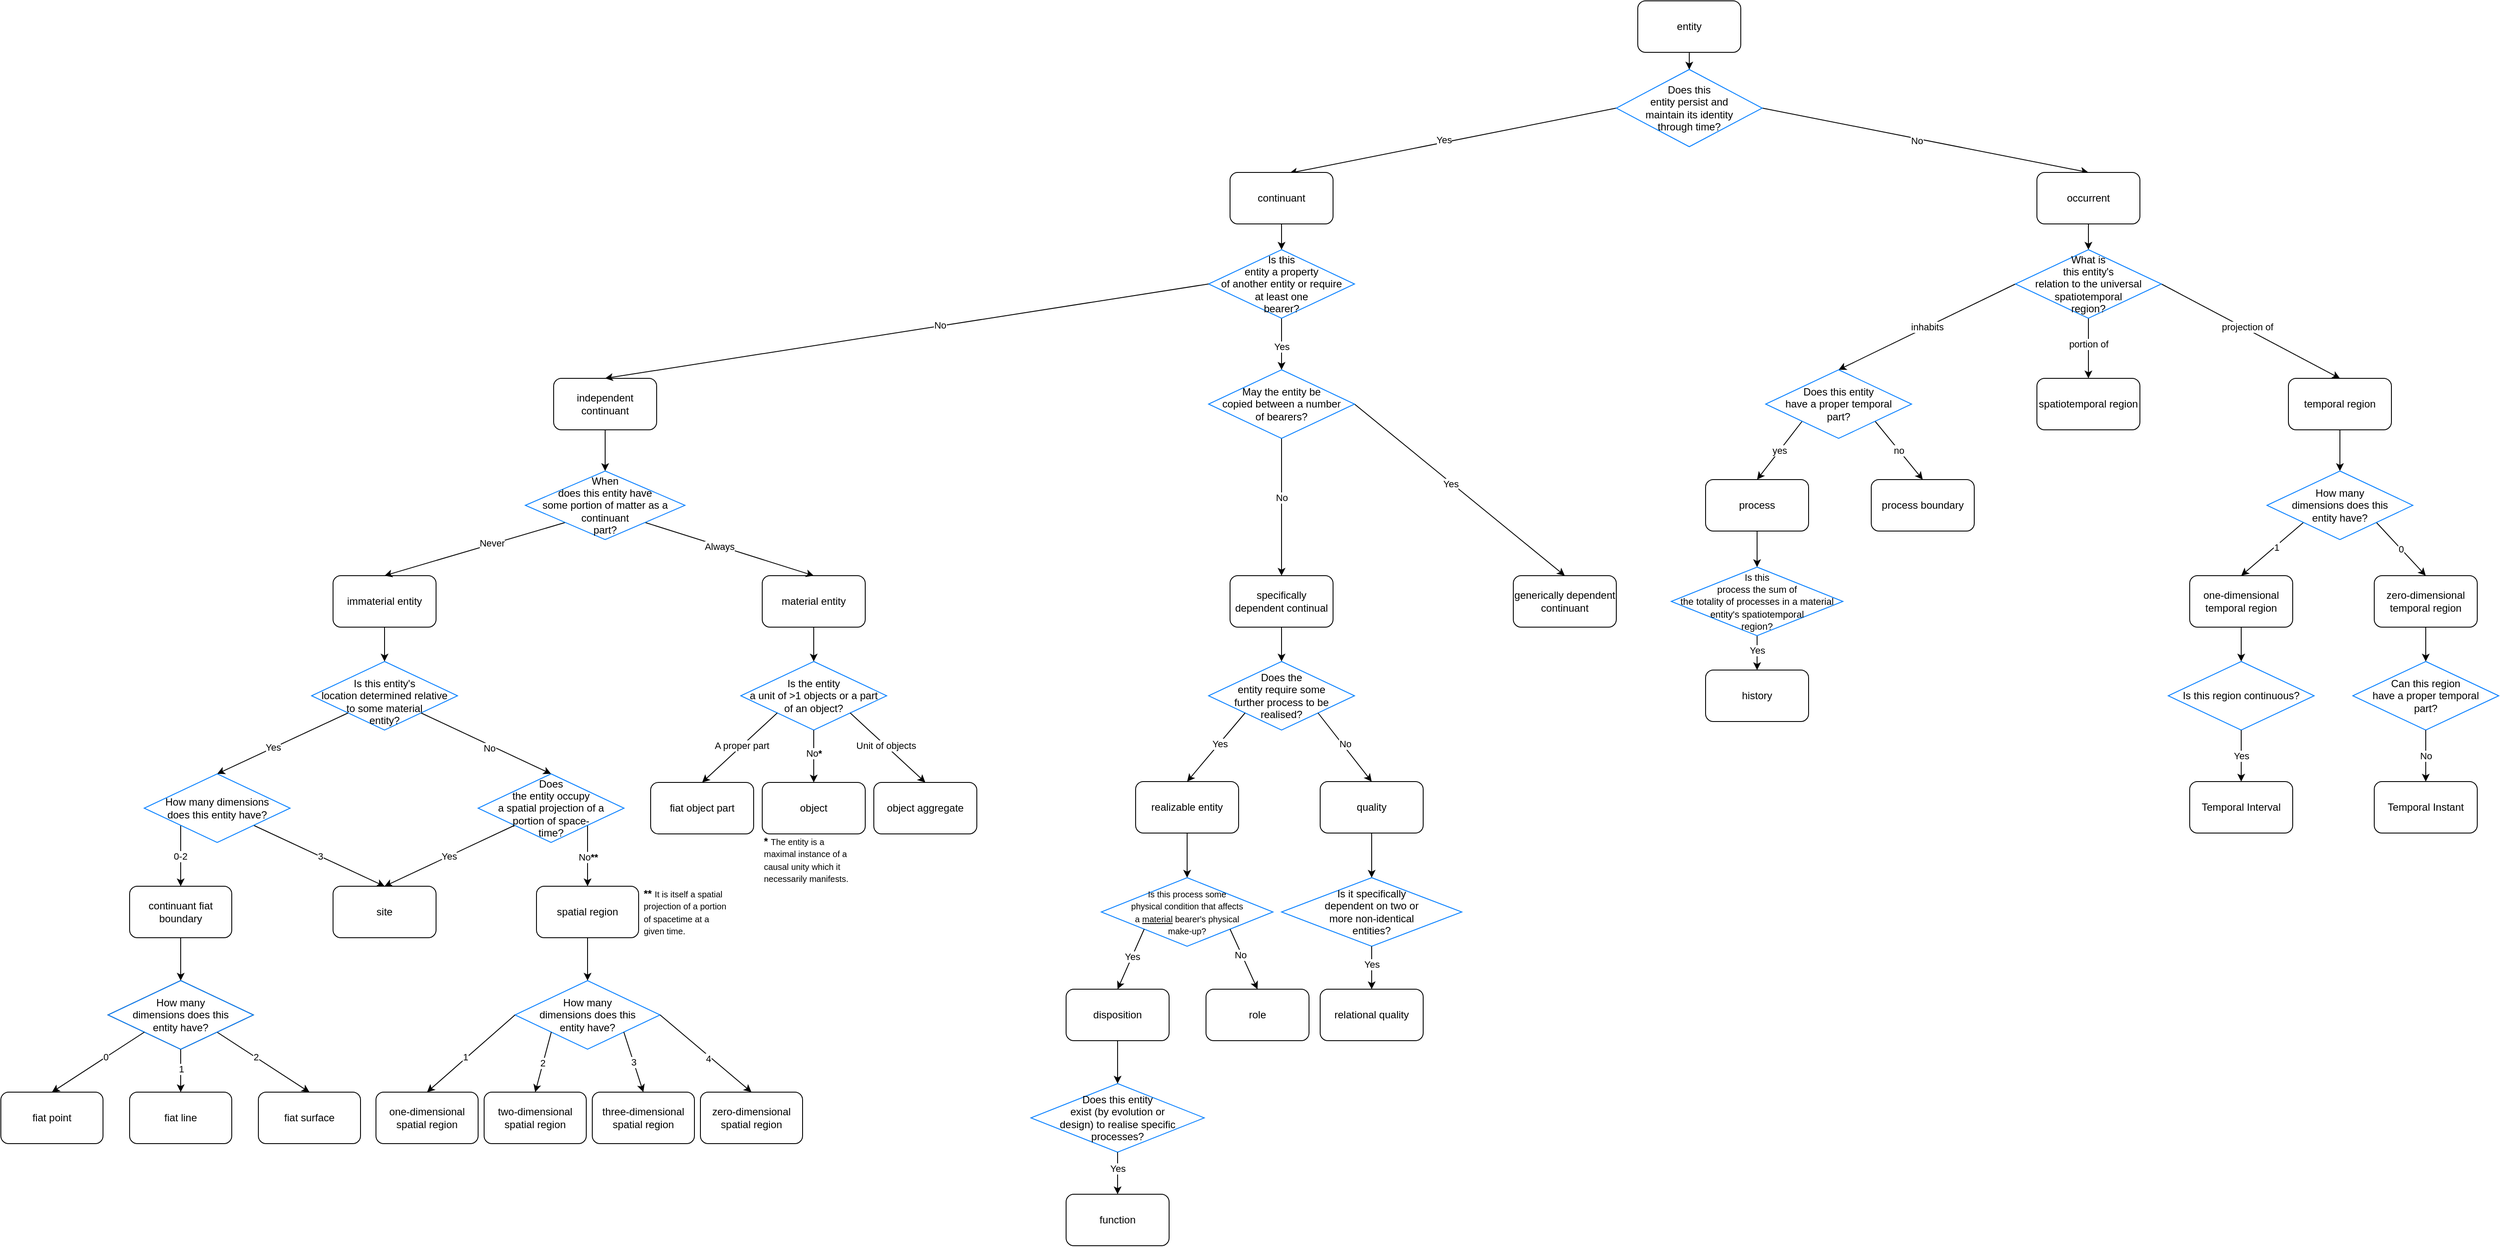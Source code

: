 <mxfile version="14.6.3" type="device"><diagram id="ZpSXVwY4Fpyx30kcCnn2" name="new"><mxGraphModel dx="2242" dy="581" grid="1" gridSize="10" guides="1" tooltips="1" connect="1" arrows="1" fold="1" page="1" pageScale="1" pageWidth="850" pageHeight="1100" math="0" shadow="0"><root><mxCell id="0"/><mxCell id="1" parent="0"/><mxCell id="SgxLUe1fFd-I8KDMhxSj-25" value="Can this region&lt;br&gt;have a proper temporal&lt;br&gt;part?" style="rhombus;whiteSpace=wrap;html=1;strokeColor=#007FFF;" vertex="1" parent="1"><mxGeometry x="1603" y="790" width="170" height="80" as="geometry"/></mxCell><mxCell id="SgxLUe1fFd-I8KDMhxSj-24" value="Is this region continuous?" style="rhombus;whiteSpace=wrap;html=1;strokeColor=#007FFF;" vertex="1" parent="1"><mxGeometry x="1388" y="790" width="170" height="80" as="geometry"/></mxCell><mxCell id="7tf9QUAhqpp5ZMHyf5yW-3" style="edgeStyle=orthogonalEdgeStyle;rounded=0;orthogonalLoop=1;jettySize=auto;html=1;exitX=0.5;exitY=1;exitDx=0;exitDy=0;" parent="1" source="7tf9QUAhqpp5ZMHyf5yW-1" target="7tf9QUAhqpp5ZMHyf5yW-2" edge="1"><mxGeometry relative="1" as="geometry"/></mxCell><mxCell id="7tf9QUAhqpp5ZMHyf5yW-1" value="entity" style="rounded=1;whiteSpace=wrap;html=1;" parent="1" vertex="1"><mxGeometry x="770" y="20" width="120" height="60" as="geometry"/></mxCell><mxCell id="7tf9QUAhqpp5ZMHyf5yW-6" style="rounded=0;orthogonalLoop=1;jettySize=auto;html=1;exitX=0;exitY=0.5;exitDx=0;exitDy=0;entryX=0.578;entryY=0.013;entryDx=0;entryDy=0;entryPerimeter=0;" parent="1" source="7tf9QUAhqpp5ZMHyf5yW-2" target="7tf9QUAhqpp5ZMHyf5yW-4" edge="1"><mxGeometry relative="1" as="geometry"/></mxCell><mxCell id="hiO9VmSxXJZ0S8sMKiFD-1" value="Yes" style="edgeLabel;html=1;align=center;verticalAlign=middle;resizable=0;points=[];" parent="7tf9QUAhqpp5ZMHyf5yW-6" vertex="1" connectable="0"><mxGeometry x="0.053" y="-3" relative="1" as="geometry"><mxPoint as="offset"/></mxGeometry></mxCell><mxCell id="7tf9QUAhqpp5ZMHyf5yW-7" style="rounded=0;orthogonalLoop=1;jettySize=auto;html=1;exitX=1;exitY=0.5;exitDx=0;exitDy=0;entryX=0.5;entryY=0;entryDx=0;entryDy=0;" parent="1" source="7tf9QUAhqpp5ZMHyf5yW-2" target="7tf9QUAhqpp5ZMHyf5yW-5" edge="1"><mxGeometry relative="1" as="geometry"/></mxCell><mxCell id="hiO9VmSxXJZ0S8sMKiFD-2" value="No" style="edgeLabel;html=1;align=center;verticalAlign=middle;resizable=0;points=[];" parent="7tf9QUAhqpp5ZMHyf5yW-7" vertex="1" connectable="0"><mxGeometry x="-0.11" relative="1" as="geometry"><mxPoint x="11" y="4" as="offset"/></mxGeometry></mxCell><mxCell id="7tf9QUAhqpp5ZMHyf5yW-2" value="&lt;font&gt;&lt;font style=&quot;font-size: 12px&quot;&gt;Does this &lt;br&gt;entity persist and &lt;br&gt;maintain its identity &lt;br&gt;through time?&lt;/font&gt;&lt;br&gt;&lt;/font&gt;" style="rhombus;whiteSpace=wrap;html=1;strokeColor=#007FFF;" parent="1" vertex="1"><mxGeometry x="745" y="100" width="170" height="90" as="geometry"/></mxCell><mxCell id="7tf9QUAhqpp5ZMHyf5yW-10" style="edgeStyle=none;rounded=0;orthogonalLoop=1;jettySize=auto;html=1;exitX=0.5;exitY=1;exitDx=0;exitDy=0;entryX=0.5;entryY=0;entryDx=0;entryDy=0;" parent="1" source="7tf9QUAhqpp5ZMHyf5yW-4" target="7tf9QUAhqpp5ZMHyf5yW-9" edge="1"><mxGeometry relative="1" as="geometry"/></mxCell><mxCell id="7tf9QUAhqpp5ZMHyf5yW-4" value="continuant" style="rounded=1;whiteSpace=wrap;html=1;" parent="1" vertex="1"><mxGeometry x="295" y="220" width="120" height="60" as="geometry"/></mxCell><mxCell id="7tf9QUAhqpp5ZMHyf5yW-12" style="edgeStyle=none;rounded=0;orthogonalLoop=1;jettySize=auto;html=1;exitX=0.5;exitY=1;exitDx=0;exitDy=0;" parent="1" source="7tf9QUAhqpp5ZMHyf5yW-5" target="7tf9QUAhqpp5ZMHyf5yW-11" edge="1"><mxGeometry relative="1" as="geometry"/></mxCell><mxCell id="7tf9QUAhqpp5ZMHyf5yW-5" value="occurrent" style="rounded=1;whiteSpace=wrap;html=1;" parent="1" vertex="1"><mxGeometry x="1235" y="220" width="120" height="60" as="geometry"/></mxCell><mxCell id="7tf9QUAhqpp5ZMHyf5yW-8" value="generically dependent continuant" style="rounded=1;whiteSpace=wrap;html=1;" parent="1" vertex="1"><mxGeometry x="625" y="690" width="120" height="60" as="geometry"/></mxCell><mxCell id="7tf9QUAhqpp5ZMHyf5yW-15" style="edgeStyle=none;rounded=0;orthogonalLoop=1;jettySize=auto;html=1;exitX=1;exitY=0.5;exitDx=0;exitDy=0;entryX=0.5;entryY=0;entryDx=0;entryDy=0;" parent="1" source="hiO9VmSxXJZ0S8sMKiFD-8" target="7tf9QUAhqpp5ZMHyf5yW-8" edge="1"><mxGeometry relative="1" as="geometry"/></mxCell><mxCell id="hiO9VmSxXJZ0S8sMKiFD-12" value="Yes" style="edgeLabel;html=1;align=center;verticalAlign=middle;resizable=0;points=[];" parent="7tf9QUAhqpp5ZMHyf5yW-15" vertex="1" connectable="0"><mxGeometry x="-0.08" y="-1" relative="1" as="geometry"><mxPoint as="offset"/></mxGeometry></mxCell><mxCell id="7tf9QUAhqpp5ZMHyf5yW-17" style="edgeStyle=none;rounded=0;orthogonalLoop=1;jettySize=auto;html=1;exitX=0.5;exitY=1;exitDx=0;exitDy=0;" parent="1" source="7tf9QUAhqpp5ZMHyf5yW-9" target="hiO9VmSxXJZ0S8sMKiFD-8" edge="1"><mxGeometry relative="1" as="geometry"><mxPoint x="90" y="400" as="sourcePoint"/></mxGeometry></mxCell><mxCell id="hiO9VmSxXJZ0S8sMKiFD-11" value="Yes" style="edgeLabel;html=1;align=center;verticalAlign=middle;resizable=0;points=[];" parent="7tf9QUAhqpp5ZMHyf5yW-17" vertex="1" connectable="0"><mxGeometry x="-0.262" y="3" relative="1" as="geometry"><mxPoint x="-3" y="11" as="offset"/></mxGeometry></mxCell><mxCell id="7tf9QUAhqpp5ZMHyf5yW-9" value="Is this&lt;br&gt;entity a property&lt;br&gt;of another&amp;nbsp;entity or require&lt;br&gt;at least one&lt;br&gt;bearer?" style="rhombus;whiteSpace=wrap;html=1;strokeColor=#007FFF;" parent="1" vertex="1"><mxGeometry x="270" y="310" width="170" height="80" as="geometry"/></mxCell><mxCell id="7tf9QUAhqpp5ZMHyf5yW-90" value="inhabits" style="edgeStyle=none;rounded=0;orthogonalLoop=1;jettySize=auto;html=1;entryX=0.5;entryY=0;entryDx=0;entryDy=0;exitX=0;exitY=0.5;exitDx=0;exitDy=0;" parent="1" source="7tf9QUAhqpp5ZMHyf5yW-11" target="SgxLUe1fFd-I8KDMhxSj-47" edge="1"><mxGeometry relative="1" as="geometry"><mxPoint x="1226" y="370" as="sourcePoint"/></mxGeometry></mxCell><mxCell id="7tf9QUAhqpp5ZMHyf5yW-91" value="no" style="edgeStyle=none;rounded=0;orthogonalLoop=1;jettySize=auto;html=1;entryX=0.5;entryY=0;entryDx=0;entryDy=0;exitX=1;exitY=1;exitDx=0;exitDy=0;" parent="1" source="SgxLUe1fFd-I8KDMhxSj-47" target="7tf9QUAhqpp5ZMHyf5yW-87" edge="1"><mxGeometry relative="1" as="geometry"/></mxCell><mxCell id="7tf9QUAhqpp5ZMHyf5yW-92" value="portion of" style="edgeStyle=none;rounded=0;orthogonalLoop=1;jettySize=auto;html=1;entryX=0.5;entryY=0;entryDx=0;entryDy=0;exitX=0.5;exitY=1;exitDx=0;exitDy=0;" parent="1" edge="1"><mxGeometry x="-0.143" relative="1" as="geometry"><mxPoint x="1295" y="390" as="sourcePoint"/><mxPoint x="1295" y="460" as="targetPoint"/><mxPoint as="offset"/></mxGeometry></mxCell><mxCell id="7tf9QUAhqpp5ZMHyf5yW-93" value="projection of" style="edgeStyle=none;rounded=0;orthogonalLoop=1;jettySize=auto;html=1;entryX=0.5;entryY=0;entryDx=0;entryDy=0;exitX=1;exitY=0.5;exitDx=0;exitDy=0;" parent="1" source="7tf9QUAhqpp5ZMHyf5yW-11" target="7tf9QUAhqpp5ZMHyf5yW-89" edge="1"><mxGeometry x="-0.05" y="3" relative="1" as="geometry"><mxPoint as="offset"/></mxGeometry></mxCell><mxCell id="7tf9QUAhqpp5ZMHyf5yW-11" value="What is&lt;br&gt;this entity's&lt;br&gt;relation to the universal&lt;br&gt;spatiotemporal&lt;br&gt;region?" style="rhombus;whiteSpace=wrap;html=1;strokeColor=#007FFF;" parent="1" vertex="1"><mxGeometry x="1210" y="310" width="170" height="80" as="geometry"/></mxCell><mxCell id="7tf9QUAhqpp5ZMHyf5yW-95" style="edgeStyle=none;rounded=0;orthogonalLoop=1;jettySize=auto;html=1;exitX=0.5;exitY=1;exitDx=0;exitDy=0;entryX=0.5;entryY=0;entryDx=0;entryDy=0;" parent="1" source="7tf9QUAhqpp5ZMHyf5yW-86" target="7tf9QUAhqpp5ZMHyf5yW-94" edge="1"><mxGeometry relative="1" as="geometry"/></mxCell><mxCell id="7tf9QUAhqpp5ZMHyf5yW-86" value="process" style="rounded=1;whiteSpace=wrap;html=1;" parent="1" vertex="1"><mxGeometry x="849" y="578" width="120" height="60" as="geometry"/></mxCell><mxCell id="7tf9QUAhqpp5ZMHyf5yW-87" value="process boundary" style="rounded=1;whiteSpace=wrap;html=1;" parent="1" vertex="1"><mxGeometry x="1042" y="578" width="120" height="60" as="geometry"/></mxCell><mxCell id="7tf9QUAhqpp5ZMHyf5yW-88" value="spatiotemporal region" style="rounded=1;whiteSpace=wrap;html=1;" parent="1" vertex="1"><mxGeometry x="1235" y="460" width="120" height="60" as="geometry"/></mxCell><mxCell id="7tf9QUAhqpp5ZMHyf5yW-101" style="edgeStyle=none;rounded=0;orthogonalLoop=1;jettySize=auto;html=1;exitX=0.5;exitY=1;exitDx=0;exitDy=0;" parent="1" source="7tf9QUAhqpp5ZMHyf5yW-89" target="7tf9QUAhqpp5ZMHyf5yW-100" edge="1"><mxGeometry relative="1" as="geometry"/></mxCell><mxCell id="7tf9QUAhqpp5ZMHyf5yW-89" value="temporal region" style="rounded=1;whiteSpace=wrap;html=1;" parent="1" vertex="1"><mxGeometry x="1528" y="460" width="120" height="60" as="geometry"/></mxCell><mxCell id="7tf9QUAhqpp5ZMHyf5yW-98" style="edgeStyle=none;rounded=0;orthogonalLoop=1;jettySize=auto;html=1;exitX=0.5;exitY=1;exitDx=0;exitDy=0;entryX=0.5;entryY=0;entryDx=0;entryDy=0;" parent="1" source="7tf9QUAhqpp5ZMHyf5yW-94" target="7tf9QUAhqpp5ZMHyf5yW-96" edge="1"><mxGeometry relative="1" as="geometry"><mxPoint x="909" y="776" as="sourcePoint"/><Array as="points"/></mxGeometry></mxCell><mxCell id="SgxLUe1fFd-I8KDMhxSj-45" value="Yes" style="edgeLabel;html=1;align=center;verticalAlign=middle;resizable=0;points=[];" vertex="1" connectable="0" parent="7tf9QUAhqpp5ZMHyf5yW-98"><mxGeometry x="0.336" y="2" relative="1" as="geometry"><mxPoint x="-2" y="-10" as="offset"/></mxGeometry></mxCell><mxCell id="7tf9QUAhqpp5ZMHyf5yW-94" value="&lt;font style=&quot;font-size: 11px&quot;&gt;Is this&lt;br&gt;process the sum of&lt;br&gt;the totality of processes in a material entity's spatiotemporal&lt;br&gt;region?&lt;/font&gt;" style="rhombus;whiteSpace=wrap;html=1;strokeColor=#007FFF;" parent="1" vertex="1"><mxGeometry x="809" y="680" width="200" height="80" as="geometry"/></mxCell><mxCell id="7tf9QUAhqpp5ZMHyf5yW-96" value="history" style="rounded=1;whiteSpace=wrap;html=1;" parent="1" vertex="1"><mxGeometry x="849" y="800" width="120" height="60" as="geometry"/></mxCell><mxCell id="7tf9QUAhqpp5ZMHyf5yW-104" style="edgeStyle=none;rounded=0;orthogonalLoop=1;jettySize=auto;html=1;exitX=0;exitY=1;exitDx=0;exitDy=0;entryX=0.5;entryY=0;entryDx=0;entryDy=0;" parent="1" source="7tf9QUAhqpp5ZMHyf5yW-100" target="7tf9QUAhqpp5ZMHyf5yW-102" edge="1"><mxGeometry relative="1" as="geometry"><mxPoint x="1545.5" y="650" as="sourcePoint"/></mxGeometry></mxCell><mxCell id="SgxLUe1fFd-I8KDMhxSj-46" value="1" style="edgeLabel;html=1;align=center;verticalAlign=middle;resizable=0;points=[];" vertex="1" connectable="0" parent="7tf9QUAhqpp5ZMHyf5yW-104"><mxGeometry x="-0.104" y="1" relative="1" as="geometry"><mxPoint as="offset"/></mxGeometry></mxCell><mxCell id="7tf9QUAhqpp5ZMHyf5yW-105" value="0" style="edgeStyle=none;rounded=0;orthogonalLoop=1;jettySize=auto;html=1;exitX=1;exitY=1;exitDx=0;exitDy=0;entryX=0.5;entryY=0;entryDx=0;entryDy=0;" parent="1" source="7tf9QUAhqpp5ZMHyf5yW-100" target="7tf9QUAhqpp5ZMHyf5yW-103" edge="1"><mxGeometry relative="1" as="geometry"><mxPoint x="1630.5" y="650" as="sourcePoint"/></mxGeometry></mxCell><mxCell id="7tf9QUAhqpp5ZMHyf5yW-100" value="&lt;span&gt;How many&lt;/span&gt;&lt;br&gt;&lt;span&gt;dimensions does this&lt;/span&gt;&lt;br&gt;&lt;span&gt;entity have?&lt;/span&gt;" style="rhombus;whiteSpace=wrap;html=1;strokeColor=#007FFF;" parent="1" vertex="1"><mxGeometry x="1503" y="568" width="170" height="80" as="geometry"/></mxCell><mxCell id="SgxLUe1fFd-I8KDMhxSj-17" value="" style="edgeStyle=orthogonalEdgeStyle;rounded=0;orthogonalLoop=1;jettySize=auto;html=1;" edge="1" parent="1" source="7tf9QUAhqpp5ZMHyf5yW-102" target="SgxLUe1fFd-I8KDMhxSj-24"><mxGeometry relative="1" as="geometry"><mxPoint x="1415" y="820" as="targetPoint"/></mxGeometry></mxCell><mxCell id="7tf9QUAhqpp5ZMHyf5yW-102" value="one-dimensional temporal region" style="rounded=1;whiteSpace=wrap;html=1;" parent="1" vertex="1"><mxGeometry x="1413" y="690" width="120" height="60" as="geometry"/></mxCell><mxCell id="SgxLUe1fFd-I8KDMhxSj-21" value="" style="edgeStyle=orthogonalEdgeStyle;rounded=0;orthogonalLoop=1;jettySize=auto;html=1;entryX=0.5;entryY=0;entryDx=0;entryDy=0;" edge="1" parent="1" source="7tf9QUAhqpp5ZMHyf5yW-103" target="SgxLUe1fFd-I8KDMhxSj-25"><mxGeometry relative="1" as="geometry"><mxPoint x="1688" y="820" as="targetPoint"/></mxGeometry></mxCell><mxCell id="7tf9QUAhqpp5ZMHyf5yW-103" value="zero-dimensional temporal region" style="rounded=1;whiteSpace=wrap;html=1;" parent="1" vertex="1"><mxGeometry x="1628" y="690" width="120" height="60" as="geometry"/></mxCell><mxCell id="hiO9VmSxXJZ0S8sMKiFD-5" value="" style="group" parent="1" vertex="1" connectable="0"><mxGeometry x="-1130" y="460" width="1130" height="872" as="geometry"/></mxCell><mxCell id="7tf9QUAhqpp5ZMHyf5yW-13" value="independent continuant" style="rounded=1;whiteSpace=wrap;html=1;" parent="hiO9VmSxXJZ0S8sMKiFD-5" vertex="1"><mxGeometry x="637" width="120" height="60" as="geometry"/></mxCell><mxCell id="7tf9QUAhqpp5ZMHyf5yW-18" value="immaterial entity" style="rounded=1;whiteSpace=wrap;html=1;" parent="hiO9VmSxXJZ0S8sMKiFD-5" vertex="1"><mxGeometry x="380" y="230" width="120" height="60" as="geometry"/></mxCell><mxCell id="7tf9QUAhqpp5ZMHyf5yW-19" value="material entity" style="rounded=1;whiteSpace=wrap;html=1;" parent="hiO9VmSxXJZ0S8sMKiFD-5" vertex="1"><mxGeometry x="880" y="230" width="120" height="60" as="geometry"/></mxCell><mxCell id="7tf9QUAhqpp5ZMHyf5yW-22" style="edgeStyle=none;rounded=0;orthogonalLoop=1;jettySize=auto;html=1;exitX=0;exitY=1;exitDx=0;exitDy=0;entryX=0.5;entryY=0;entryDx=0;entryDy=0;" parent="hiO9VmSxXJZ0S8sMKiFD-5" source="7tf9QUAhqpp5ZMHyf5yW-20" target="7tf9QUAhqpp5ZMHyf5yW-18" edge="1"><mxGeometry relative="1" as="geometry"><mxPoint x="650.5" y="190" as="sourcePoint"/></mxGeometry></mxCell><mxCell id="SgxLUe1fFd-I8KDMhxSj-9" value="Never" style="edgeLabel;html=1;align=center;verticalAlign=middle;resizable=0;points=[];" vertex="1" connectable="0" parent="7tf9QUAhqpp5ZMHyf5yW-22"><mxGeometry x="-0.189" y="-1" relative="1" as="geometry"><mxPoint as="offset"/></mxGeometry></mxCell><mxCell id="7tf9QUAhqpp5ZMHyf5yW-23" style="edgeStyle=none;rounded=0;orthogonalLoop=1;jettySize=auto;html=1;exitX=1;exitY=1;exitDx=0;exitDy=0;entryX=0.5;entryY=0;entryDx=0;entryDy=0;" parent="hiO9VmSxXJZ0S8sMKiFD-5" source="7tf9QUAhqpp5ZMHyf5yW-20" target="7tf9QUAhqpp5ZMHyf5yW-19" edge="1"><mxGeometry relative="1" as="geometry"><mxPoint x="743.5" y="190" as="sourcePoint"/></mxGeometry></mxCell><mxCell id="SgxLUe1fFd-I8KDMhxSj-10" value="Always" style="edgeLabel;html=1;align=center;verticalAlign=middle;resizable=0;points=[];" vertex="1" connectable="0" parent="7tf9QUAhqpp5ZMHyf5yW-23"><mxGeometry x="-0.146" y="-1" relative="1" as="geometry"><mxPoint x="3" as="offset"/></mxGeometry></mxCell><mxCell id="7tf9QUAhqpp5ZMHyf5yW-20" value="&lt;span&gt;When&lt;br&gt;does&amp;nbsp;&lt;/span&gt;&lt;span&gt;this entity have&lt;/span&gt;&lt;br&gt;&lt;span&gt;some portion of&amp;nbsp;matter as a&lt;/span&gt;&lt;br&gt;&lt;span&gt;continuant&lt;/span&gt;&lt;br&gt;&lt;span&gt;part?&lt;/span&gt;" style="rhombus;whiteSpace=wrap;html=1;strokeColor=#007FFF;" parent="hiO9VmSxXJZ0S8sMKiFD-5" vertex="1"><mxGeometry x="604" y="108" width="186" height="80" as="geometry"/></mxCell><mxCell id="7tf9QUAhqpp5ZMHyf5yW-21" style="edgeStyle=none;rounded=0;orthogonalLoop=1;jettySize=auto;html=1;exitX=0.5;exitY=1;exitDx=0;exitDy=0;entryX=0.5;entryY=0;entryDx=0;entryDy=0;" parent="hiO9VmSxXJZ0S8sMKiFD-5" source="7tf9QUAhqpp5ZMHyf5yW-13" target="7tf9QUAhqpp5ZMHyf5yW-20" edge="1"><mxGeometry relative="1" as="geometry"/></mxCell><mxCell id="7tf9QUAhqpp5ZMHyf5yW-30" value="&lt;font&gt;&lt;font style=&quot;font-size: 6px&quot;&gt;&lt;br&gt;&lt;/font&gt;&lt;font style=&quot;font-size: 12px&quot;&gt;Is this entity's&lt;br&gt;location determined relative&lt;br&gt;to some material&lt;br&gt;entity?&lt;/font&gt;&lt;/font&gt;" style="rhombus;whiteSpace=wrap;html=1;strokeColor=#007FFF;" parent="hiO9VmSxXJZ0S8sMKiFD-5" vertex="1"><mxGeometry x="355" y="330" width="170" height="80" as="geometry"/></mxCell><mxCell id="7tf9QUAhqpp5ZMHyf5yW-31" style="edgeStyle=none;rounded=0;orthogonalLoop=1;jettySize=auto;html=1;exitX=0.5;exitY=1;exitDx=0;exitDy=0;entryX=0.5;entryY=0;entryDx=0;entryDy=0;" parent="hiO9VmSxXJZ0S8sMKiFD-5" source="7tf9QUAhqpp5ZMHyf5yW-18" target="7tf9QUAhqpp5ZMHyf5yW-30" edge="1"><mxGeometry relative="1" as="geometry"/></mxCell><mxCell id="7tf9QUAhqpp5ZMHyf5yW-32" value="continuant fiat boundary" style="rounded=1;whiteSpace=wrap;html=1;" parent="hiO9VmSxXJZ0S8sMKiFD-5" vertex="1"><mxGeometry x="143" y="592" width="119" height="60" as="geometry"/></mxCell><mxCell id="7tf9QUAhqpp5ZMHyf5yW-35" style="edgeStyle=none;rounded=0;orthogonalLoop=1;jettySize=auto;html=1;exitX=0;exitY=1;exitDx=0;exitDy=0;entryX=0.5;entryY=0;entryDx=0;entryDy=0;" parent="hiO9VmSxXJZ0S8sMKiFD-5" source="7tf9QUAhqpp5ZMHyf5yW-30" target="SgxLUe1fFd-I8KDMhxSj-28" edge="1"><mxGeometry relative="1" as="geometry"><mxPoint x="280" y="460" as="targetPoint"/></mxGeometry></mxCell><mxCell id="SgxLUe1fFd-I8KDMhxSj-27" value="Yes" style="edgeLabel;html=1;align=center;verticalAlign=middle;resizable=0;points=[];" vertex="1" connectable="0" parent="7tf9QUAhqpp5ZMHyf5yW-35"><mxGeometry x="-0.809" relative="1" as="geometry"><mxPoint x="-73" y="33" as="offset"/></mxGeometry></mxCell><mxCell id="7tf9QUAhqpp5ZMHyf5yW-33" value="site" style="rounded=1;whiteSpace=wrap;html=1;" parent="hiO9VmSxXJZ0S8sMKiFD-5" vertex="1"><mxGeometry x="380" y="592" width="120" height="60" as="geometry"/></mxCell><mxCell id="7tf9QUAhqpp5ZMHyf5yW-36" style="edgeStyle=none;rounded=0;orthogonalLoop=1;jettySize=auto;html=1;exitX=1;exitY=1;exitDx=0;exitDy=0;entryX=0.5;entryY=0;entryDx=0;entryDy=0;" parent="hiO9VmSxXJZ0S8sMKiFD-5" source="SgxLUe1fFd-I8KDMhxSj-28" target="7tf9QUAhqpp5ZMHyf5yW-33" edge="1"><mxGeometry relative="1" as="geometry"/></mxCell><mxCell id="SgxLUe1fFd-I8KDMhxSj-34" value="3" style="edgeLabel;html=1;align=center;verticalAlign=middle;resizable=0;points=[];" vertex="1" connectable="0" parent="7tf9QUAhqpp5ZMHyf5yW-36"><mxGeometry x="0.059" y="-1" relative="1" as="geometry"><mxPoint x="-3" y="-3" as="offset"/></mxGeometry></mxCell><mxCell id="7tf9QUAhqpp5ZMHyf5yW-34" value="spatial region" style="rounded=1;whiteSpace=wrap;html=1;" parent="hiO9VmSxXJZ0S8sMKiFD-5" vertex="1"><mxGeometry x="617" y="592" width="119" height="60" as="geometry"/></mxCell><mxCell id="7tf9QUAhqpp5ZMHyf5yW-37" style="edgeStyle=none;rounded=0;orthogonalLoop=1;jettySize=auto;html=1;exitX=1;exitY=1;exitDx=0;exitDy=0;entryX=0.5;entryY=0;entryDx=0;entryDy=0;" parent="hiO9VmSxXJZ0S8sMKiFD-5" source="7tf9QUAhqpp5ZMHyf5yW-30" target="SgxLUe1fFd-I8KDMhxSj-30" edge="1"><mxGeometry relative="1" as="geometry"/></mxCell><mxCell id="SgxLUe1fFd-I8KDMhxSj-26" value="No" style="edgeLabel;html=1;align=center;verticalAlign=middle;resizable=0;points=[];" vertex="1" connectable="0" parent="7tf9QUAhqpp5ZMHyf5yW-37"><mxGeometry x="-0.152" y="3" relative="1" as="geometry"><mxPoint x="14" y="13" as="offset"/></mxGeometry></mxCell><mxCell id="7tf9QUAhqpp5ZMHyf5yW-38" value="" style="rhombus;whiteSpace=wrap;html=1;" parent="hiO9VmSxXJZ0S8sMKiFD-5" vertex="1"><mxGeometry x="118" y="702" width="169" height="80" as="geometry"/></mxCell><mxCell id="7tf9QUAhqpp5ZMHyf5yW-39" style="edgeStyle=none;rounded=0;orthogonalLoop=1;jettySize=auto;html=1;exitX=0.5;exitY=1;exitDx=0;exitDy=0;entryX=0.5;entryY=0;entryDx=0;entryDy=0;" parent="hiO9VmSxXJZ0S8sMKiFD-5" source="7tf9QUAhqpp5ZMHyf5yW-32" target="7tf9QUAhqpp5ZMHyf5yW-38" edge="1"><mxGeometry relative="1" as="geometry"/></mxCell><mxCell id="7tf9QUAhqpp5ZMHyf5yW-41" value="fiat line" style="rounded=1;whiteSpace=wrap;html=1;" parent="hiO9VmSxXJZ0S8sMKiFD-5" vertex="1"><mxGeometry x="143" y="832" width="119" height="60" as="geometry"/></mxCell><mxCell id="7tf9QUAhqpp5ZMHyf5yW-44" style="edgeStyle=none;rounded=0;orthogonalLoop=1;jettySize=auto;html=1;exitX=0.5;exitY=1;exitDx=0;exitDy=0;entryX=0.5;entryY=0;entryDx=0;entryDy=0;" parent="hiO9VmSxXJZ0S8sMKiFD-5" source="7tf9QUAhqpp5ZMHyf5yW-38" target="7tf9QUAhqpp5ZMHyf5yW-41" edge="1"><mxGeometry relative="1" as="geometry"/></mxCell><mxCell id="SgxLUe1fFd-I8KDMhxSj-43" value="1" style="edgeLabel;html=1;align=center;verticalAlign=middle;resizable=0;points=[];" vertex="1" connectable="0" parent="7tf9QUAhqpp5ZMHyf5yW-44"><mxGeometry x="-0.088" relative="1" as="geometry"><mxPoint as="offset"/></mxGeometry></mxCell><mxCell id="7tf9QUAhqpp5ZMHyf5yW-42" value="fiat surface" style="rounded=1;whiteSpace=wrap;html=1;" parent="hiO9VmSxXJZ0S8sMKiFD-5" vertex="1"><mxGeometry x="293" y="832" width="119" height="60" as="geometry"/></mxCell><mxCell id="7tf9QUAhqpp5ZMHyf5yW-45" style="edgeStyle=none;rounded=0;orthogonalLoop=1;jettySize=auto;html=1;exitX=1;exitY=1;exitDx=0;exitDy=0;entryX=0.5;entryY=0;entryDx=0;entryDy=0;" parent="hiO9VmSxXJZ0S8sMKiFD-5" source="7tf9QUAhqpp5ZMHyf5yW-38" target="7tf9QUAhqpp5ZMHyf5yW-42" edge="1"><mxGeometry relative="1" as="geometry"/></mxCell><mxCell id="SgxLUe1fFd-I8KDMhxSj-44" value="2" style="edgeLabel;html=1;align=center;verticalAlign=middle;resizable=0;points=[];" vertex="1" connectable="0" parent="7tf9QUAhqpp5ZMHyf5yW-45"><mxGeometry x="-0.217" y="1" relative="1" as="geometry"><mxPoint x="2" y="2" as="offset"/></mxGeometry></mxCell><mxCell id="7tf9QUAhqpp5ZMHyf5yW-49" value="How many&lt;br&gt;dimensions does this&lt;br&gt;entity have?" style="rhombus;whiteSpace=wrap;html=1;strokeColor=#007FFF;" parent="hiO9VmSxXJZ0S8sMKiFD-5" vertex="1"><mxGeometry x="592" y="702" width="169" height="80" as="geometry"/></mxCell><mxCell id="7tf9QUAhqpp5ZMHyf5yW-53" style="edgeStyle=none;rounded=0;orthogonalLoop=1;jettySize=auto;html=1;exitX=0.5;exitY=1;exitDx=0;exitDy=0;entryX=0.5;entryY=0;entryDx=0;entryDy=0;" parent="hiO9VmSxXJZ0S8sMKiFD-5" source="7tf9QUAhqpp5ZMHyf5yW-34" target="7tf9QUAhqpp5ZMHyf5yW-49" edge="1"><mxGeometry relative="1" as="geometry"/></mxCell><mxCell id="7tf9QUAhqpp5ZMHyf5yW-50" value="one-dimensional spatial region" style="rounded=1;whiteSpace=wrap;html=1;" parent="hiO9VmSxXJZ0S8sMKiFD-5" vertex="1"><mxGeometry x="430" y="832" width="119" height="60" as="geometry"/></mxCell><mxCell id="7tf9QUAhqpp5ZMHyf5yW-46" style="edgeStyle=none;rounded=0;orthogonalLoop=1;jettySize=auto;html=1;exitX=0;exitY=0.5;exitDx=0;exitDy=0;entryX=0.5;entryY=0;entryDx=0;entryDy=0;" parent="hiO9VmSxXJZ0S8sMKiFD-5" source="7tf9QUAhqpp5ZMHyf5yW-49" target="7tf9QUAhqpp5ZMHyf5yW-50" edge="1"><mxGeometry relative="1" as="geometry"/></mxCell><mxCell id="SgxLUe1fFd-I8KDMhxSj-38" value="1" style="edgeLabel;html=1;align=center;verticalAlign=middle;resizable=0;points=[];" vertex="1" connectable="0" parent="7tf9QUAhqpp5ZMHyf5yW-46"><mxGeometry x="0.05" y="-1" relative="1" as="geometry"><mxPoint x="-4" y="2" as="offset"/></mxGeometry></mxCell><mxCell id="7tf9QUAhqpp5ZMHyf5yW-51" value="two-dimensional spatial region" style="rounded=1;whiteSpace=wrap;html=1;" parent="hiO9VmSxXJZ0S8sMKiFD-5" vertex="1"><mxGeometry x="556" y="832" width="119" height="60" as="geometry"/></mxCell><mxCell id="7tf9QUAhqpp5ZMHyf5yW-47" style="edgeStyle=none;rounded=0;orthogonalLoop=1;jettySize=auto;html=1;exitX=0;exitY=1;exitDx=0;exitDy=0;entryX=0.5;entryY=0;entryDx=0;entryDy=0;" parent="hiO9VmSxXJZ0S8sMKiFD-5" source="7tf9QUAhqpp5ZMHyf5yW-49" target="7tf9QUAhqpp5ZMHyf5yW-51" edge="1"><mxGeometry relative="1" as="geometry"/></mxCell><mxCell id="SgxLUe1fFd-I8KDMhxSj-39" value="2" style="edgeLabel;html=1;align=center;verticalAlign=middle;resizable=0;points=[];" vertex="1" connectable="0" parent="7tf9QUAhqpp5ZMHyf5yW-47"><mxGeometry x="0.022" y="-1" relative="1" as="geometry"><mxPoint as="offset"/></mxGeometry></mxCell><mxCell id="7tf9QUAhqpp5ZMHyf5yW-52" value="three-dimensional spatial region" style="rounded=1;whiteSpace=wrap;html=1;" parent="hiO9VmSxXJZ0S8sMKiFD-5" vertex="1"><mxGeometry x="682" y="832" width="119" height="60" as="geometry"/></mxCell><mxCell id="7tf9QUAhqpp5ZMHyf5yW-48" style="edgeStyle=none;rounded=0;orthogonalLoop=1;jettySize=auto;html=1;entryX=0.5;entryY=0;entryDx=0;entryDy=0;exitX=1;exitY=1;exitDx=0;exitDy=0;" parent="hiO9VmSxXJZ0S8sMKiFD-5" source="7tf9QUAhqpp5ZMHyf5yW-49" target="7tf9QUAhqpp5ZMHyf5yW-52" edge="1"><mxGeometry relative="1" as="geometry"><mxPoint x="729" y="660" as="sourcePoint"/></mxGeometry></mxCell><mxCell id="SgxLUe1fFd-I8KDMhxSj-40" value="3" style="edgeLabel;html=1;align=center;verticalAlign=middle;resizable=0;points=[];" vertex="1" connectable="0" parent="7tf9QUAhqpp5ZMHyf5yW-48"><mxGeometry x="-0.004" relative="1" as="geometry"><mxPoint as="offset"/></mxGeometry></mxCell><mxCell id="7tf9QUAhqpp5ZMHyf5yW-54" value="zero-dimensional spatial region" style="rounded=1;whiteSpace=wrap;html=1;" parent="hiO9VmSxXJZ0S8sMKiFD-5" vertex="1"><mxGeometry x="808" y="832" width="119" height="60" as="geometry"/></mxCell><mxCell id="7tf9QUAhqpp5ZMHyf5yW-55" style="edgeStyle=none;rounded=0;orthogonalLoop=1;jettySize=auto;html=1;entryX=0.5;entryY=0;entryDx=0;entryDy=0;exitX=1;exitY=0.5;exitDx=0;exitDy=0;" parent="hiO9VmSxXJZ0S8sMKiFD-5" source="7tf9QUAhqpp5ZMHyf5yW-49" target="7tf9QUAhqpp5ZMHyf5yW-54" edge="1"><mxGeometry relative="1" as="geometry"/></mxCell><mxCell id="SgxLUe1fFd-I8KDMhxSj-41" value="4" style="edgeLabel;html=1;align=center;verticalAlign=middle;resizable=0;points=[];" vertex="1" connectable="0" parent="7tf9QUAhqpp5ZMHyf5yW-55"><mxGeometry x="0.083" y="-3" relative="1" as="geometry"><mxPoint as="offset"/></mxGeometry></mxCell><mxCell id="7tf9QUAhqpp5ZMHyf5yW-56" value="Is the entity&lt;br&gt;a unit of &amp;gt;1 objects or a part&lt;br&gt;of an object?" style="rhombus;whiteSpace=wrap;html=1;strokeColor=#007FFF;" parent="hiO9VmSxXJZ0S8sMKiFD-5" vertex="1"><mxGeometry x="855" y="330" width="170" height="80" as="geometry"/></mxCell><mxCell id="7tf9QUAhqpp5ZMHyf5yW-57" style="edgeStyle=none;rounded=0;orthogonalLoop=1;jettySize=auto;html=1;exitX=0.5;exitY=1;exitDx=0;exitDy=0;entryX=0.5;entryY=0;entryDx=0;entryDy=0;" parent="hiO9VmSxXJZ0S8sMKiFD-5" source="7tf9QUAhqpp5ZMHyf5yW-19" target="7tf9QUAhqpp5ZMHyf5yW-56" edge="1"><mxGeometry relative="1" as="geometry"/></mxCell><mxCell id="7tf9QUAhqpp5ZMHyf5yW-58" value="fiat object part" style="rounded=1;whiteSpace=wrap;html=1;" parent="hiO9VmSxXJZ0S8sMKiFD-5" vertex="1"><mxGeometry x="750" y="471" width="120" height="60" as="geometry"/></mxCell><mxCell id="7tf9QUAhqpp5ZMHyf5yW-63" style="edgeStyle=none;rounded=0;orthogonalLoop=1;jettySize=auto;html=1;exitX=0;exitY=1;exitDx=0;exitDy=0;entryX=0.5;entryY=0;entryDx=0;entryDy=0;" parent="hiO9VmSxXJZ0S8sMKiFD-5" source="7tf9QUAhqpp5ZMHyf5yW-56" target="7tf9QUAhqpp5ZMHyf5yW-58" edge="1"><mxGeometry relative="1" as="geometry"/></mxCell><mxCell id="SgxLUe1fFd-I8KDMhxSj-13" value="A proper part" style="edgeLabel;html=1;align=center;verticalAlign=middle;resizable=0;points=[];" vertex="1" connectable="0" parent="7tf9QUAhqpp5ZMHyf5yW-63"><mxGeometry x="-0.053" y="-1" relative="1" as="geometry"><mxPoint as="offset"/></mxGeometry></mxCell><mxCell id="7tf9QUAhqpp5ZMHyf5yW-59" value="object" style="rounded=1;whiteSpace=wrap;html=1;" parent="hiO9VmSxXJZ0S8sMKiFD-5" vertex="1"><mxGeometry x="880" y="471" width="120" height="60" as="geometry"/></mxCell><mxCell id="7tf9QUAhqpp5ZMHyf5yW-61" style="edgeStyle=none;rounded=0;orthogonalLoop=1;jettySize=auto;html=1;exitX=0.5;exitY=1;exitDx=0;exitDy=0;entryX=0.5;entryY=0;entryDx=0;entryDy=0;" parent="hiO9VmSxXJZ0S8sMKiFD-5" source="7tf9QUAhqpp5ZMHyf5yW-56" target="7tf9QUAhqpp5ZMHyf5yW-59" edge="1"><mxGeometry relative="1" as="geometry"/></mxCell><mxCell id="SgxLUe1fFd-I8KDMhxSj-14" value="No&lt;b&gt;*&lt;/b&gt;" style="edgeLabel;html=1;align=center;verticalAlign=middle;resizable=0;points=[];" vertex="1" connectable="0" parent="7tf9QUAhqpp5ZMHyf5yW-61"><mxGeometry x="-0.119" relative="1" as="geometry"><mxPoint as="offset"/></mxGeometry></mxCell><mxCell id="7tf9QUAhqpp5ZMHyf5yW-60" value="object aggregate" style="rounded=1;whiteSpace=wrap;html=1;" parent="hiO9VmSxXJZ0S8sMKiFD-5" vertex="1"><mxGeometry x="1010" y="471" width="120" height="60" as="geometry"/></mxCell><mxCell id="7tf9QUAhqpp5ZMHyf5yW-62" style="edgeStyle=none;rounded=0;orthogonalLoop=1;jettySize=auto;html=1;exitX=1;exitY=1;exitDx=0;exitDy=0;entryX=0.5;entryY=0;entryDx=0;entryDy=0;" parent="hiO9VmSxXJZ0S8sMKiFD-5" source="7tf9QUAhqpp5ZMHyf5yW-56" target="7tf9QUAhqpp5ZMHyf5yW-60" edge="1"><mxGeometry relative="1" as="geometry"/></mxCell><mxCell id="SgxLUe1fFd-I8KDMhxSj-12" value="Unit of objects" style="edgeLabel;html=1;align=center;verticalAlign=middle;resizable=0;points=[];" vertex="1" connectable="0" parent="7tf9QUAhqpp5ZMHyf5yW-62"><mxGeometry x="-0.09" y="2" relative="1" as="geometry"><mxPoint y="2" as="offset"/></mxGeometry></mxCell><mxCell id="7tf9QUAhqpp5ZMHyf5yW-65" value="" style="rhombus;whiteSpace=wrap;html=1;" parent="hiO9VmSxXJZ0S8sMKiFD-5" vertex="1"><mxGeometry x="118" y="702" width="169" height="80" as="geometry"/></mxCell><mxCell id="7tf9QUAhqpp5ZMHyf5yW-67" value="&lt;span&gt;How many&lt;/span&gt;&lt;br&gt;&lt;span&gt;dimensions does this&lt;/span&gt;&lt;br&gt;&lt;span&gt;entity have?&lt;/span&gt;" style="rhombus;whiteSpace=wrap;html=1;strokeColor=#007FFF;" parent="hiO9VmSxXJZ0S8sMKiFD-5" vertex="1"><mxGeometry x="118" y="702" width="169" height="80" as="geometry"/></mxCell><mxCell id="7tf9QUAhqpp5ZMHyf5yW-40" value="fiat point" style="rounded=1;whiteSpace=wrap;html=1;" parent="hiO9VmSxXJZ0S8sMKiFD-5" vertex="1"><mxGeometry x="-7" y="832" width="119" height="60" as="geometry"/></mxCell><mxCell id="7tf9QUAhqpp5ZMHyf5yW-43" style="edgeStyle=none;rounded=0;orthogonalLoop=1;jettySize=auto;html=1;exitX=0;exitY=1;exitDx=0;exitDy=0;entryX=0.5;entryY=0;entryDx=0;entryDy=0;" parent="hiO9VmSxXJZ0S8sMKiFD-5" source="7tf9QUAhqpp5ZMHyf5yW-38" target="7tf9QUAhqpp5ZMHyf5yW-40" edge="1"><mxGeometry relative="1" as="geometry"/></mxCell><mxCell id="SgxLUe1fFd-I8KDMhxSj-42" value="0" style="edgeLabel;html=1;align=center;verticalAlign=middle;resizable=0;points=[];" vertex="1" connectable="0" parent="7tf9QUAhqpp5ZMHyf5yW-43"><mxGeometry x="-0.163" y="-1" relative="1" as="geometry"><mxPoint as="offset"/></mxGeometry></mxCell><mxCell id="SgxLUe1fFd-I8KDMhxSj-15" value="&lt;div&gt;&lt;b&gt;&lt;font style=&quot;font-size: 12px&quot;&gt;* &lt;/font&gt;&lt;/b&gt;&lt;span style=&quot;font-size: 10px&quot;&gt;The entity is a&lt;/span&gt;&lt;/div&gt;&lt;div&gt;&lt;span style=&quot;font-size: 10px&quot;&gt;maximal instance of a causal&amp;nbsp;&lt;/span&gt;&lt;span style=&quot;font-size: 10px&quot;&gt;unity which it&lt;/span&gt;&lt;/div&gt;&lt;div&gt;&lt;span style=&quot;font-size: 10px&quot;&gt;necessarily&amp;nbsp;&lt;/span&gt;&lt;span style=&quot;font-size: 10px&quot;&gt;manifests.&lt;/span&gt;&lt;/div&gt;" style="text;html=1;strokeColor=none;fillColor=none;align=left;verticalAlign=middle;whiteSpace=wrap;rounded=0;" vertex="1" parent="hiO9VmSxXJZ0S8sMKiFD-5"><mxGeometry x="880" y="531" width="120" height="59" as="geometry"/></mxCell><mxCell id="SgxLUe1fFd-I8KDMhxSj-29" style="edgeStyle=orthogonalEdgeStyle;rounded=0;orthogonalLoop=1;jettySize=auto;html=1;exitX=0;exitY=1;exitDx=0;exitDy=0;" edge="1" parent="hiO9VmSxXJZ0S8sMKiFD-5" source="SgxLUe1fFd-I8KDMhxSj-28" target="7tf9QUAhqpp5ZMHyf5yW-32"><mxGeometry relative="1" as="geometry"/></mxCell><mxCell id="SgxLUe1fFd-I8KDMhxSj-33" value="0-2" style="edgeLabel;html=1;align=center;verticalAlign=middle;resizable=0;points=[];" vertex="1" connectable="0" parent="SgxLUe1fFd-I8KDMhxSj-29"><mxGeometry x="0.081" y="-1" relative="1" as="geometry"><mxPoint y="-3" as="offset"/></mxGeometry></mxCell><mxCell id="SgxLUe1fFd-I8KDMhxSj-28" value="How many dimensions&lt;br&gt;does this entity have?" style="rhombus;whiteSpace=wrap;html=1;strokeColor=#007FFF;" vertex="1" parent="hiO9VmSxXJZ0S8sMKiFD-5"><mxGeometry x="160" y="461" width="170" height="80" as="geometry"/></mxCell><mxCell id="SgxLUe1fFd-I8KDMhxSj-31" style="rounded=0;orthogonalLoop=1;jettySize=auto;html=1;exitX=0;exitY=1;exitDx=0;exitDy=0;entryX=0.5;entryY=0;entryDx=0;entryDy=0;" edge="1" parent="hiO9VmSxXJZ0S8sMKiFD-5" source="SgxLUe1fFd-I8KDMhxSj-30" target="7tf9QUAhqpp5ZMHyf5yW-33"><mxGeometry relative="1" as="geometry"/></mxCell><mxCell id="SgxLUe1fFd-I8KDMhxSj-36" value="Yes" style="edgeLabel;html=1;align=center;verticalAlign=middle;resizable=0;points=[];" vertex="1" connectable="0" parent="SgxLUe1fFd-I8KDMhxSj-31"><mxGeometry x="0.019" relative="1" as="geometry"><mxPoint as="offset"/></mxGeometry></mxCell><mxCell id="SgxLUe1fFd-I8KDMhxSj-32" style="edgeStyle=orthogonalEdgeStyle;rounded=0;orthogonalLoop=1;jettySize=auto;html=1;exitX=1;exitY=1;exitDx=0;exitDy=0;entryX=0.5;entryY=0;entryDx=0;entryDy=0;" edge="1" parent="hiO9VmSxXJZ0S8sMKiFD-5" source="SgxLUe1fFd-I8KDMhxSj-30" target="7tf9QUAhqpp5ZMHyf5yW-34"><mxGeometry relative="1" as="geometry"/></mxCell><mxCell id="SgxLUe1fFd-I8KDMhxSj-35" value="No&lt;b&gt;**&lt;/b&gt;" style="edgeLabel;html=1;align=center;verticalAlign=middle;resizable=0;points=[];" vertex="1" connectable="0" parent="SgxLUe1fFd-I8KDMhxSj-32"><mxGeometry x="0.031" y="-2" relative="1" as="geometry"><mxPoint x="2" as="offset"/></mxGeometry></mxCell><mxCell id="SgxLUe1fFd-I8KDMhxSj-30" value="Does&lt;br&gt;the entity occupy&lt;br&gt;a spatial&amp;nbsp;projection of a&lt;br&gt;portion of space-&lt;br&gt;time?" style="rhombus;whiteSpace=wrap;html=1;strokeColor=#007FFF;" vertex="1" parent="hiO9VmSxXJZ0S8sMKiFD-5"><mxGeometry x="549" y="461" width="170" height="80" as="geometry"/></mxCell><mxCell id="SgxLUe1fFd-I8KDMhxSj-37" value="&lt;b&gt;**&amp;nbsp;&lt;/b&gt;&lt;span style=&quot;background-color: rgb(255 , 255 , 255)&quot;&gt;&lt;font style=&quot;font-size: 10px&quot;&gt;It is itself a spatial projection of a portion of spacetime at a given time.&lt;/font&gt;&lt;/span&gt;" style="text;html=1;strokeColor=none;fillColor=none;align=left;verticalAlign=middle;whiteSpace=wrap;rounded=0;" vertex="1" parent="hiO9VmSxXJZ0S8sMKiFD-5"><mxGeometry x="740" y="596" width="100" height="52" as="geometry"/></mxCell><mxCell id="7tf9QUAhqpp5ZMHyf5yW-16" style="edgeStyle=none;rounded=0;orthogonalLoop=1;jettySize=auto;html=1;exitX=0;exitY=0.5;exitDx=0;exitDy=0;entryX=0.5;entryY=0;entryDx=0;entryDy=0;" parent="1" source="7tf9QUAhqpp5ZMHyf5yW-9" target="7tf9QUAhqpp5ZMHyf5yW-13" edge="1"><mxGeometry relative="1" as="geometry"/></mxCell><mxCell id="hiO9VmSxXJZ0S8sMKiFD-10" value="No" style="edgeLabel;html=1;align=center;verticalAlign=middle;resizable=0;points=[];" parent="7tf9QUAhqpp5ZMHyf5yW-16" vertex="1" connectable="0"><mxGeometry x="-0.11" y="-1" relative="1" as="geometry"><mxPoint as="offset"/></mxGeometry></mxCell><mxCell id="hiO9VmSxXJZ0S8sMKiFD-6" value="" style="group" parent="1" vertex="1" connectable="0"><mxGeometry x="25" y="656" width="540" height="750" as="geometry"/></mxCell><mxCell id="7tf9QUAhqpp5ZMHyf5yW-72" value="Is it&amp;nbsp;specifically&lt;br&gt;dependent on&amp;nbsp;two or&lt;br&gt;more non-identical &lt;br&gt;entities?" style="rhombus;whiteSpace=wrap;html=1;strokeColor=#007FFF;" parent="hiO9VmSxXJZ0S8sMKiFD-6" vertex="1"><mxGeometry x="330" y="386" width="210" height="80" as="geometry"/></mxCell><mxCell id="7tf9QUAhqpp5ZMHyf5yW-14" value="specifically dependent continual" style="rounded=1;whiteSpace=wrap;html=1;" parent="hiO9VmSxXJZ0S8sMKiFD-6" vertex="1"><mxGeometry x="270" y="34" width="120" height="60" as="geometry"/></mxCell><mxCell id="7tf9QUAhqpp5ZMHyf5yW-24" value="Does the &lt;br&gt;entity require some&lt;br&gt;further&amp;nbsp;process to be &lt;br&gt;realised?" style="rhombus;whiteSpace=wrap;html=1;strokeColor=#007FFF;" parent="hiO9VmSxXJZ0S8sMKiFD-6" vertex="1"><mxGeometry x="245" y="134" width="170" height="80" as="geometry"/></mxCell><mxCell id="7tf9QUAhqpp5ZMHyf5yW-25" style="edgeStyle=none;rounded=0;orthogonalLoop=1;jettySize=auto;html=1;exitX=0.5;exitY=1;exitDx=0;exitDy=0;entryX=0.5;entryY=0;entryDx=0;entryDy=0;" parent="hiO9VmSxXJZ0S8sMKiFD-6" source="7tf9QUAhqpp5ZMHyf5yW-14" target="7tf9QUAhqpp5ZMHyf5yW-24" edge="1"><mxGeometry as="geometry"/></mxCell><mxCell id="7tf9QUAhqpp5ZMHyf5yW-26" value="realizable entity" style="rounded=1;whiteSpace=wrap;html=1;" parent="hiO9VmSxXJZ0S8sMKiFD-6" vertex="1"><mxGeometry x="160" y="274" width="120" height="60" as="geometry"/></mxCell><mxCell id="7tf9QUAhqpp5ZMHyf5yW-28" style="edgeStyle=none;rounded=0;orthogonalLoop=1;jettySize=auto;html=1;exitX=0;exitY=1;exitDx=0;exitDy=0;entryX=0.5;entryY=0;entryDx=0;entryDy=0;" parent="hiO9VmSxXJZ0S8sMKiFD-6" source="7tf9QUAhqpp5ZMHyf5yW-24" target="7tf9QUAhqpp5ZMHyf5yW-26" edge="1"><mxGeometry as="geometry"/></mxCell><mxCell id="hiO9VmSxXJZ0S8sMKiFD-17" value="Yes" style="edgeLabel;html=1;align=center;verticalAlign=middle;resizable=0;points=[];" parent="7tf9QUAhqpp5ZMHyf5yW-28" vertex="1" connectable="0"><mxGeometry relative="1" as="geometry"><mxPoint x="4" y="-4" as="offset"/></mxGeometry></mxCell><mxCell id="7tf9QUAhqpp5ZMHyf5yW-27" value="quality" style="rounded=1;whiteSpace=wrap;html=1;" parent="hiO9VmSxXJZ0S8sMKiFD-6" vertex="1"><mxGeometry x="375" y="274" width="120" height="60" as="geometry"/></mxCell><mxCell id="7tf9QUAhqpp5ZMHyf5yW-29" style="edgeStyle=none;rounded=0;orthogonalLoop=1;jettySize=auto;html=1;exitX=1;exitY=1;exitDx=0;exitDy=0;entryX=0.5;entryY=0;entryDx=0;entryDy=0;" parent="hiO9VmSxXJZ0S8sMKiFD-6" source="7tf9QUAhqpp5ZMHyf5yW-24" target="7tf9QUAhqpp5ZMHyf5yW-27" edge="1"><mxGeometry as="geometry"/></mxCell><mxCell id="hiO9VmSxXJZ0S8sMKiFD-18" value="No" style="edgeLabel;html=1;align=center;verticalAlign=middle;resizable=0;points=[];" parent="7tf9QUAhqpp5ZMHyf5yW-29" vertex="1" connectable="0"><mxGeometry relative="1" as="geometry"><mxPoint y="-4" as="offset"/></mxGeometry></mxCell><mxCell id="7tf9QUAhqpp5ZMHyf5yW-74" value="relational quality" style="rounded=1;whiteSpace=wrap;html=1;" parent="hiO9VmSxXJZ0S8sMKiFD-6" vertex="1"><mxGeometry x="375" y="516" width="120" height="60" as="geometry"/></mxCell><mxCell id="7tf9QUAhqpp5ZMHyf5yW-76" value="&lt;font style=&quot;font-size: 10px&quot;&gt;Is this process some&lt;br&gt;physical condition that affects&lt;br&gt;a &lt;u&gt;material&lt;/u&gt; bearer's physical&lt;br&gt;make-up?&lt;/font&gt;" style="rhombus;whiteSpace=wrap;html=1;strokeColor=#007FFF;" parent="hiO9VmSxXJZ0S8sMKiFD-6" vertex="1"><mxGeometry x="120" y="386" width="200" height="80" as="geometry"/></mxCell><mxCell id="7tf9QUAhqpp5ZMHyf5yW-77" style="edgeStyle=none;rounded=0;orthogonalLoop=1;jettySize=auto;html=1;exitX=0.5;exitY=1;exitDx=0;exitDy=0;entryX=0.5;entryY=0;entryDx=0;entryDy=0;" parent="hiO9VmSxXJZ0S8sMKiFD-6" source="7tf9QUAhqpp5ZMHyf5yW-26" target="7tf9QUAhqpp5ZMHyf5yW-76" edge="1"><mxGeometry x="15" as="geometry"/></mxCell><mxCell id="7tf9QUAhqpp5ZMHyf5yW-78" value="role" style="rounded=1;whiteSpace=wrap;html=1;" parent="hiO9VmSxXJZ0S8sMKiFD-6" vertex="1"><mxGeometry x="242" y="516" width="120" height="60" as="geometry"/></mxCell><mxCell id="7tf9QUAhqpp5ZMHyf5yW-80" style="edgeStyle=none;rounded=0;orthogonalLoop=1;jettySize=auto;html=1;exitX=1;exitY=1;exitDx=0;exitDy=0;entryX=0.5;entryY=0;entryDx=0;entryDy=0;" parent="hiO9VmSxXJZ0S8sMKiFD-6" source="7tf9QUAhqpp5ZMHyf5yW-76" target="7tf9QUAhqpp5ZMHyf5yW-78" edge="1"><mxGeometry x="15" as="geometry"><mxPoint x="305" y="514" as="targetPoint"/></mxGeometry></mxCell><mxCell id="SgxLUe1fFd-I8KDMhxSj-2" value="No" style="edgeLabel;html=1;align=center;verticalAlign=middle;resizable=0;points=[];" vertex="1" connectable="0" parent="7tf9QUAhqpp5ZMHyf5yW-80"><mxGeometry relative="1" as="geometry"><mxPoint x="-4" y="-5" as="offset"/></mxGeometry></mxCell><mxCell id="7tf9QUAhqpp5ZMHyf5yW-79" value="disposition" style="rounded=1;whiteSpace=wrap;html=1;" parent="hiO9VmSxXJZ0S8sMKiFD-6" vertex="1"><mxGeometry x="79" y="516" width="120" height="60" as="geometry"/></mxCell><mxCell id="7tf9QUAhqpp5ZMHyf5yW-81" style="edgeStyle=none;rounded=0;orthogonalLoop=1;jettySize=auto;html=1;exitX=0;exitY=1;exitDx=0;exitDy=0;entryX=0.5;entryY=0;entryDx=0;entryDy=0;" parent="hiO9VmSxXJZ0S8sMKiFD-6" source="7tf9QUAhqpp5ZMHyf5yW-76" target="7tf9QUAhqpp5ZMHyf5yW-79" edge="1"><mxGeometry x="15" as="geometry"/></mxCell><mxCell id="SgxLUe1fFd-I8KDMhxSj-1" value="Yes" style="edgeLabel;html=1;align=center;verticalAlign=middle;resizable=0;points=[];" vertex="1" connectable="0" parent="7tf9QUAhqpp5ZMHyf5yW-81"><mxGeometry relative="1" as="geometry"><mxPoint x="1" y="-3" as="offset"/></mxGeometry></mxCell><mxCell id="7tf9QUAhqpp5ZMHyf5yW-82" value="Does this entity&lt;br&gt;exist (by evolution or&lt;br&gt;design) to realise specific&lt;br&gt;processes?" style="rhombus;whiteSpace=wrap;html=1;strokeColor=#007FFF;" parent="hiO9VmSxXJZ0S8sMKiFD-6" vertex="1"><mxGeometry x="38" y="626" width="202" height="80" as="geometry"/></mxCell><mxCell id="7tf9QUAhqpp5ZMHyf5yW-83" style="edgeStyle=none;rounded=0;orthogonalLoop=1;jettySize=auto;html=1;exitX=0.5;exitY=1;exitDx=0;exitDy=0;entryX=0.5;entryY=0;entryDx=0;entryDy=0;" parent="hiO9VmSxXJZ0S8sMKiFD-6" source="7tf9QUAhqpp5ZMHyf5yW-79" target="7tf9QUAhqpp5ZMHyf5yW-82" edge="1"><mxGeometry x="47" y="65" as="geometry"/></mxCell><mxCell id="7tf9QUAhqpp5ZMHyf5yW-84" value="function" style="rounded=1;whiteSpace=wrap;html=1;" parent="hiO9VmSxXJZ0S8sMKiFD-6" vertex="1"><mxGeometry x="79" y="755" width="120" height="60" as="geometry"/></mxCell><mxCell id="7tf9QUAhqpp5ZMHyf5yW-85" style="edgeStyle=none;rounded=0;orthogonalLoop=1;jettySize=auto;html=1;exitX=0.5;exitY=1;exitDx=0;exitDy=0;entryX=0.5;entryY=0;entryDx=0;entryDy=0;" parent="hiO9VmSxXJZ0S8sMKiFD-6" source="7tf9QUAhqpp5ZMHyf5yW-82" target="7tf9QUAhqpp5ZMHyf5yW-84" edge="1"><mxGeometry x="47" y="65" as="geometry"/></mxCell><mxCell id="SgxLUe1fFd-I8KDMhxSj-3" value="Yes" style="edgeLabel;html=1;align=center;verticalAlign=middle;resizable=0;points=[];" vertex="1" connectable="0" parent="7tf9QUAhqpp5ZMHyf5yW-85"><mxGeometry relative="1" as="geometry"><mxPoint y="-6" as="offset"/></mxGeometry></mxCell><mxCell id="7tf9QUAhqpp5ZMHyf5yW-73" style="edgeStyle=none;rounded=0;orthogonalLoop=1;jettySize=auto;html=1;exitX=0.5;exitY=1;exitDx=0;exitDy=0;" parent="hiO9VmSxXJZ0S8sMKiFD-6" source="7tf9QUAhqpp5ZMHyf5yW-27" target="7tf9QUAhqpp5ZMHyf5yW-72" edge="1"><mxGeometry relative="1" as="geometry"/></mxCell><mxCell id="7tf9QUAhqpp5ZMHyf5yW-75" style="edgeStyle=none;rounded=0;orthogonalLoop=1;jettySize=auto;html=1;exitX=0.5;exitY=1;exitDx=0;exitDy=0;entryX=0.5;entryY=0;entryDx=0;entryDy=0;" parent="hiO9VmSxXJZ0S8sMKiFD-6" source="7tf9QUAhqpp5ZMHyf5yW-72" target="7tf9QUAhqpp5ZMHyf5yW-74" edge="1"><mxGeometry relative="1" as="geometry"/></mxCell><mxCell id="hiO9VmSxXJZ0S8sMKiFD-19" value="Yes" style="edgeLabel;html=1;align=center;verticalAlign=middle;resizable=0;points=[];" parent="7tf9QUAhqpp5ZMHyf5yW-75" vertex="1" connectable="0"><mxGeometry x="-0.161" relative="1" as="geometry"><mxPoint as="offset"/></mxGeometry></mxCell><mxCell id="hiO9VmSxXJZ0S8sMKiFD-9" style="edgeStyle=orthogonalEdgeStyle;rounded=0;orthogonalLoop=1;jettySize=auto;html=1;exitX=0.5;exitY=1;exitDx=0;exitDy=0;" parent="1" source="hiO9VmSxXJZ0S8sMKiFD-8" target="7tf9QUAhqpp5ZMHyf5yW-14" edge="1"><mxGeometry relative="1" as="geometry"/></mxCell><mxCell id="hiO9VmSxXJZ0S8sMKiFD-13" value="No" style="edgeLabel;html=1;align=center;verticalAlign=middle;resizable=0;points=[];" parent="hiO9VmSxXJZ0S8sMKiFD-9" vertex="1" connectable="0"><mxGeometry x="-0.236" y="1" relative="1" as="geometry"><mxPoint x="-1" y="8" as="offset"/></mxGeometry></mxCell><mxCell id="hiO9VmSxXJZ0S8sMKiFD-8" value="May the entity be &lt;br&gt;copied between a number &lt;br&gt;of bearers?" style="rhombus;whiteSpace=wrap;html=1;strokeColor=#007FFF;" parent="1" vertex="1"><mxGeometry x="270" y="450" width="170" height="80" as="geometry"/></mxCell><mxCell id="SgxLUe1fFd-I8KDMhxSj-19" value="Yes" style="edgeStyle=orthogonalEdgeStyle;rounded=0;orthogonalLoop=1;jettySize=auto;html=1;exitX=0.5;exitY=1;exitDx=0;exitDy=0;" edge="1" parent="1" source="SgxLUe1fFd-I8KDMhxSj-24" target="SgxLUe1fFd-I8KDMhxSj-18"><mxGeometry relative="1" as="geometry"><mxPoint x="1415" y="900" as="sourcePoint"/></mxGeometry></mxCell><mxCell id="SgxLUe1fFd-I8KDMhxSj-18" value="Temporal Interval" style="whiteSpace=wrap;html=1;rounded=1;" vertex="1" parent="1"><mxGeometry x="1413" y="930" width="120" height="60" as="geometry"/></mxCell><mxCell id="SgxLUe1fFd-I8KDMhxSj-23" value="No" style="edgeStyle=orthogonalEdgeStyle;rounded=0;orthogonalLoop=1;jettySize=auto;html=1;" edge="1" parent="1" source="SgxLUe1fFd-I8KDMhxSj-25" target="SgxLUe1fFd-I8KDMhxSj-22"><mxGeometry relative="1" as="geometry"><mxPoint x="1688" y="900" as="sourcePoint"/></mxGeometry></mxCell><mxCell id="SgxLUe1fFd-I8KDMhxSj-22" value="Temporal Instant" style="whiteSpace=wrap;html=1;rounded=1;" vertex="1" parent="1"><mxGeometry x="1628" y="930" width="120" height="60" as="geometry"/></mxCell><mxCell id="SgxLUe1fFd-I8KDMhxSj-48" value="yes" style="edgeStyle=none;rounded=0;orthogonalLoop=1;jettySize=auto;html=1;exitX=0;exitY=1;exitDx=0;exitDy=0;entryX=0.5;entryY=0;entryDx=0;entryDy=0;" edge="1" parent="1" source="SgxLUe1fFd-I8KDMhxSj-47" target="7tf9QUAhqpp5ZMHyf5yW-86"><mxGeometry relative="1" as="geometry"/></mxCell><mxCell id="SgxLUe1fFd-I8KDMhxSj-47" value="Does this entity&lt;br&gt;have a proper temporal&lt;br&gt;part?" style="rhombus;whiteSpace=wrap;html=1;strokeColor=#007FFF;" vertex="1" parent="1"><mxGeometry x="919" y="450" width="170" height="80" as="geometry"/></mxCell></root></mxGraphModel></diagram></mxfile>